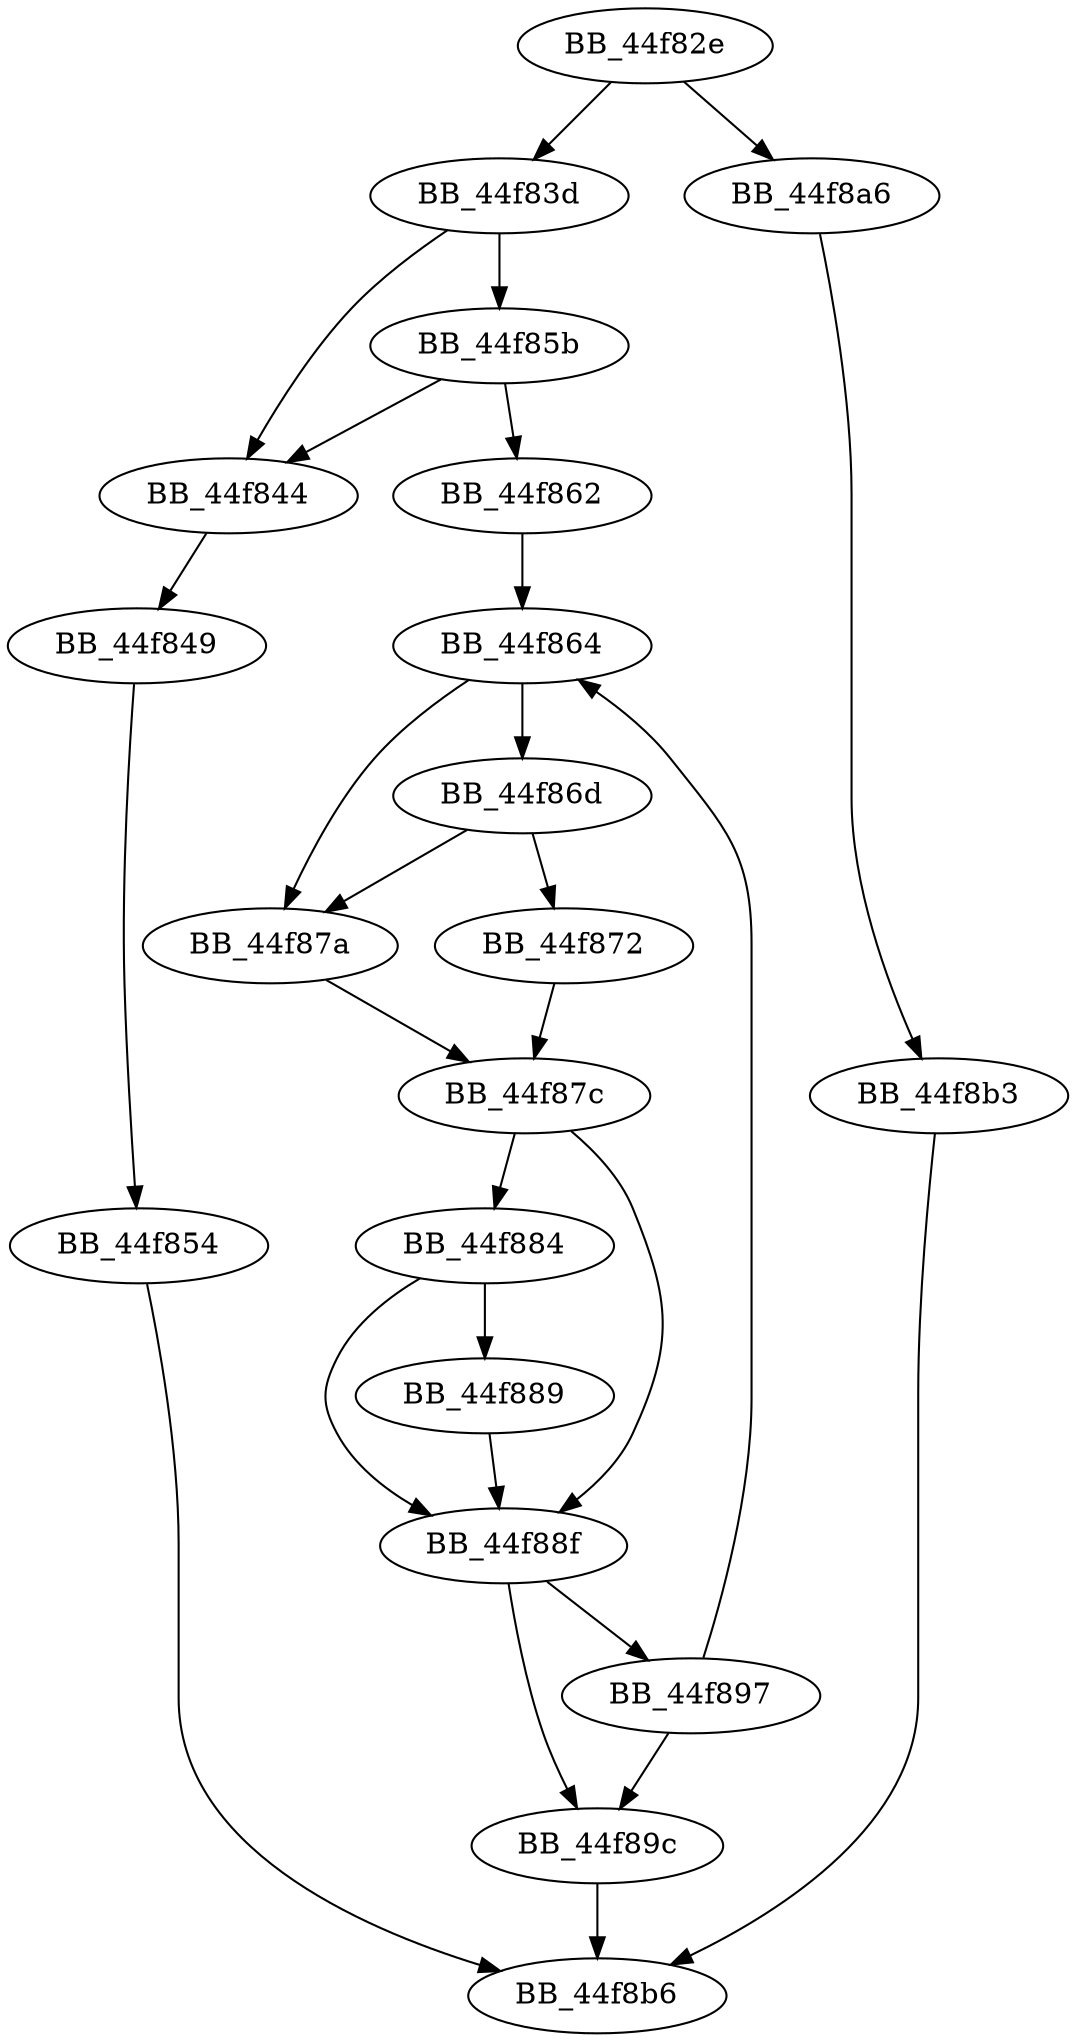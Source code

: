DiGraph sub_44F82E{
BB_44f82e->BB_44f83d
BB_44f82e->BB_44f8a6
BB_44f83d->BB_44f844
BB_44f83d->BB_44f85b
BB_44f844->BB_44f849
BB_44f849->BB_44f854
BB_44f854->BB_44f8b6
BB_44f85b->BB_44f844
BB_44f85b->BB_44f862
BB_44f862->BB_44f864
BB_44f864->BB_44f86d
BB_44f864->BB_44f87a
BB_44f86d->BB_44f872
BB_44f86d->BB_44f87a
BB_44f872->BB_44f87c
BB_44f87a->BB_44f87c
BB_44f87c->BB_44f884
BB_44f87c->BB_44f88f
BB_44f884->BB_44f889
BB_44f884->BB_44f88f
BB_44f889->BB_44f88f
BB_44f88f->BB_44f897
BB_44f88f->BB_44f89c
BB_44f897->BB_44f864
BB_44f897->BB_44f89c
BB_44f89c->BB_44f8b6
BB_44f8a6->BB_44f8b3
BB_44f8b3->BB_44f8b6
}

